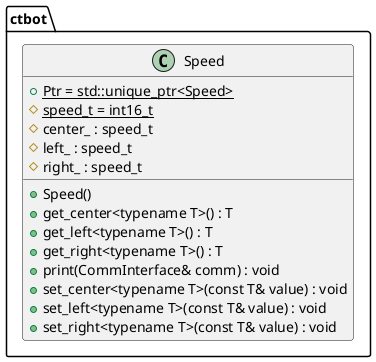 @startuml speed

namespace ctbot {
    class Speed {
        +Speed()
        +{static} Ptr = std::unique_ptr<Speed>
        +get_center<typename T>() : T
        +get_left<typename T>() : T
        +get_right<typename T>() : T
        +print(CommInterface& comm) : void
        +set_center<typename T>(const T& value) : void
        +set_left<typename T>(const T& value) : void
        +set_right<typename T>(const T& value) : void
        #{static} speed_t = int16_t
        #center_ : speed_t
        #left_ : speed_t
        #right_ : speed_t
    }
}

@enduml
